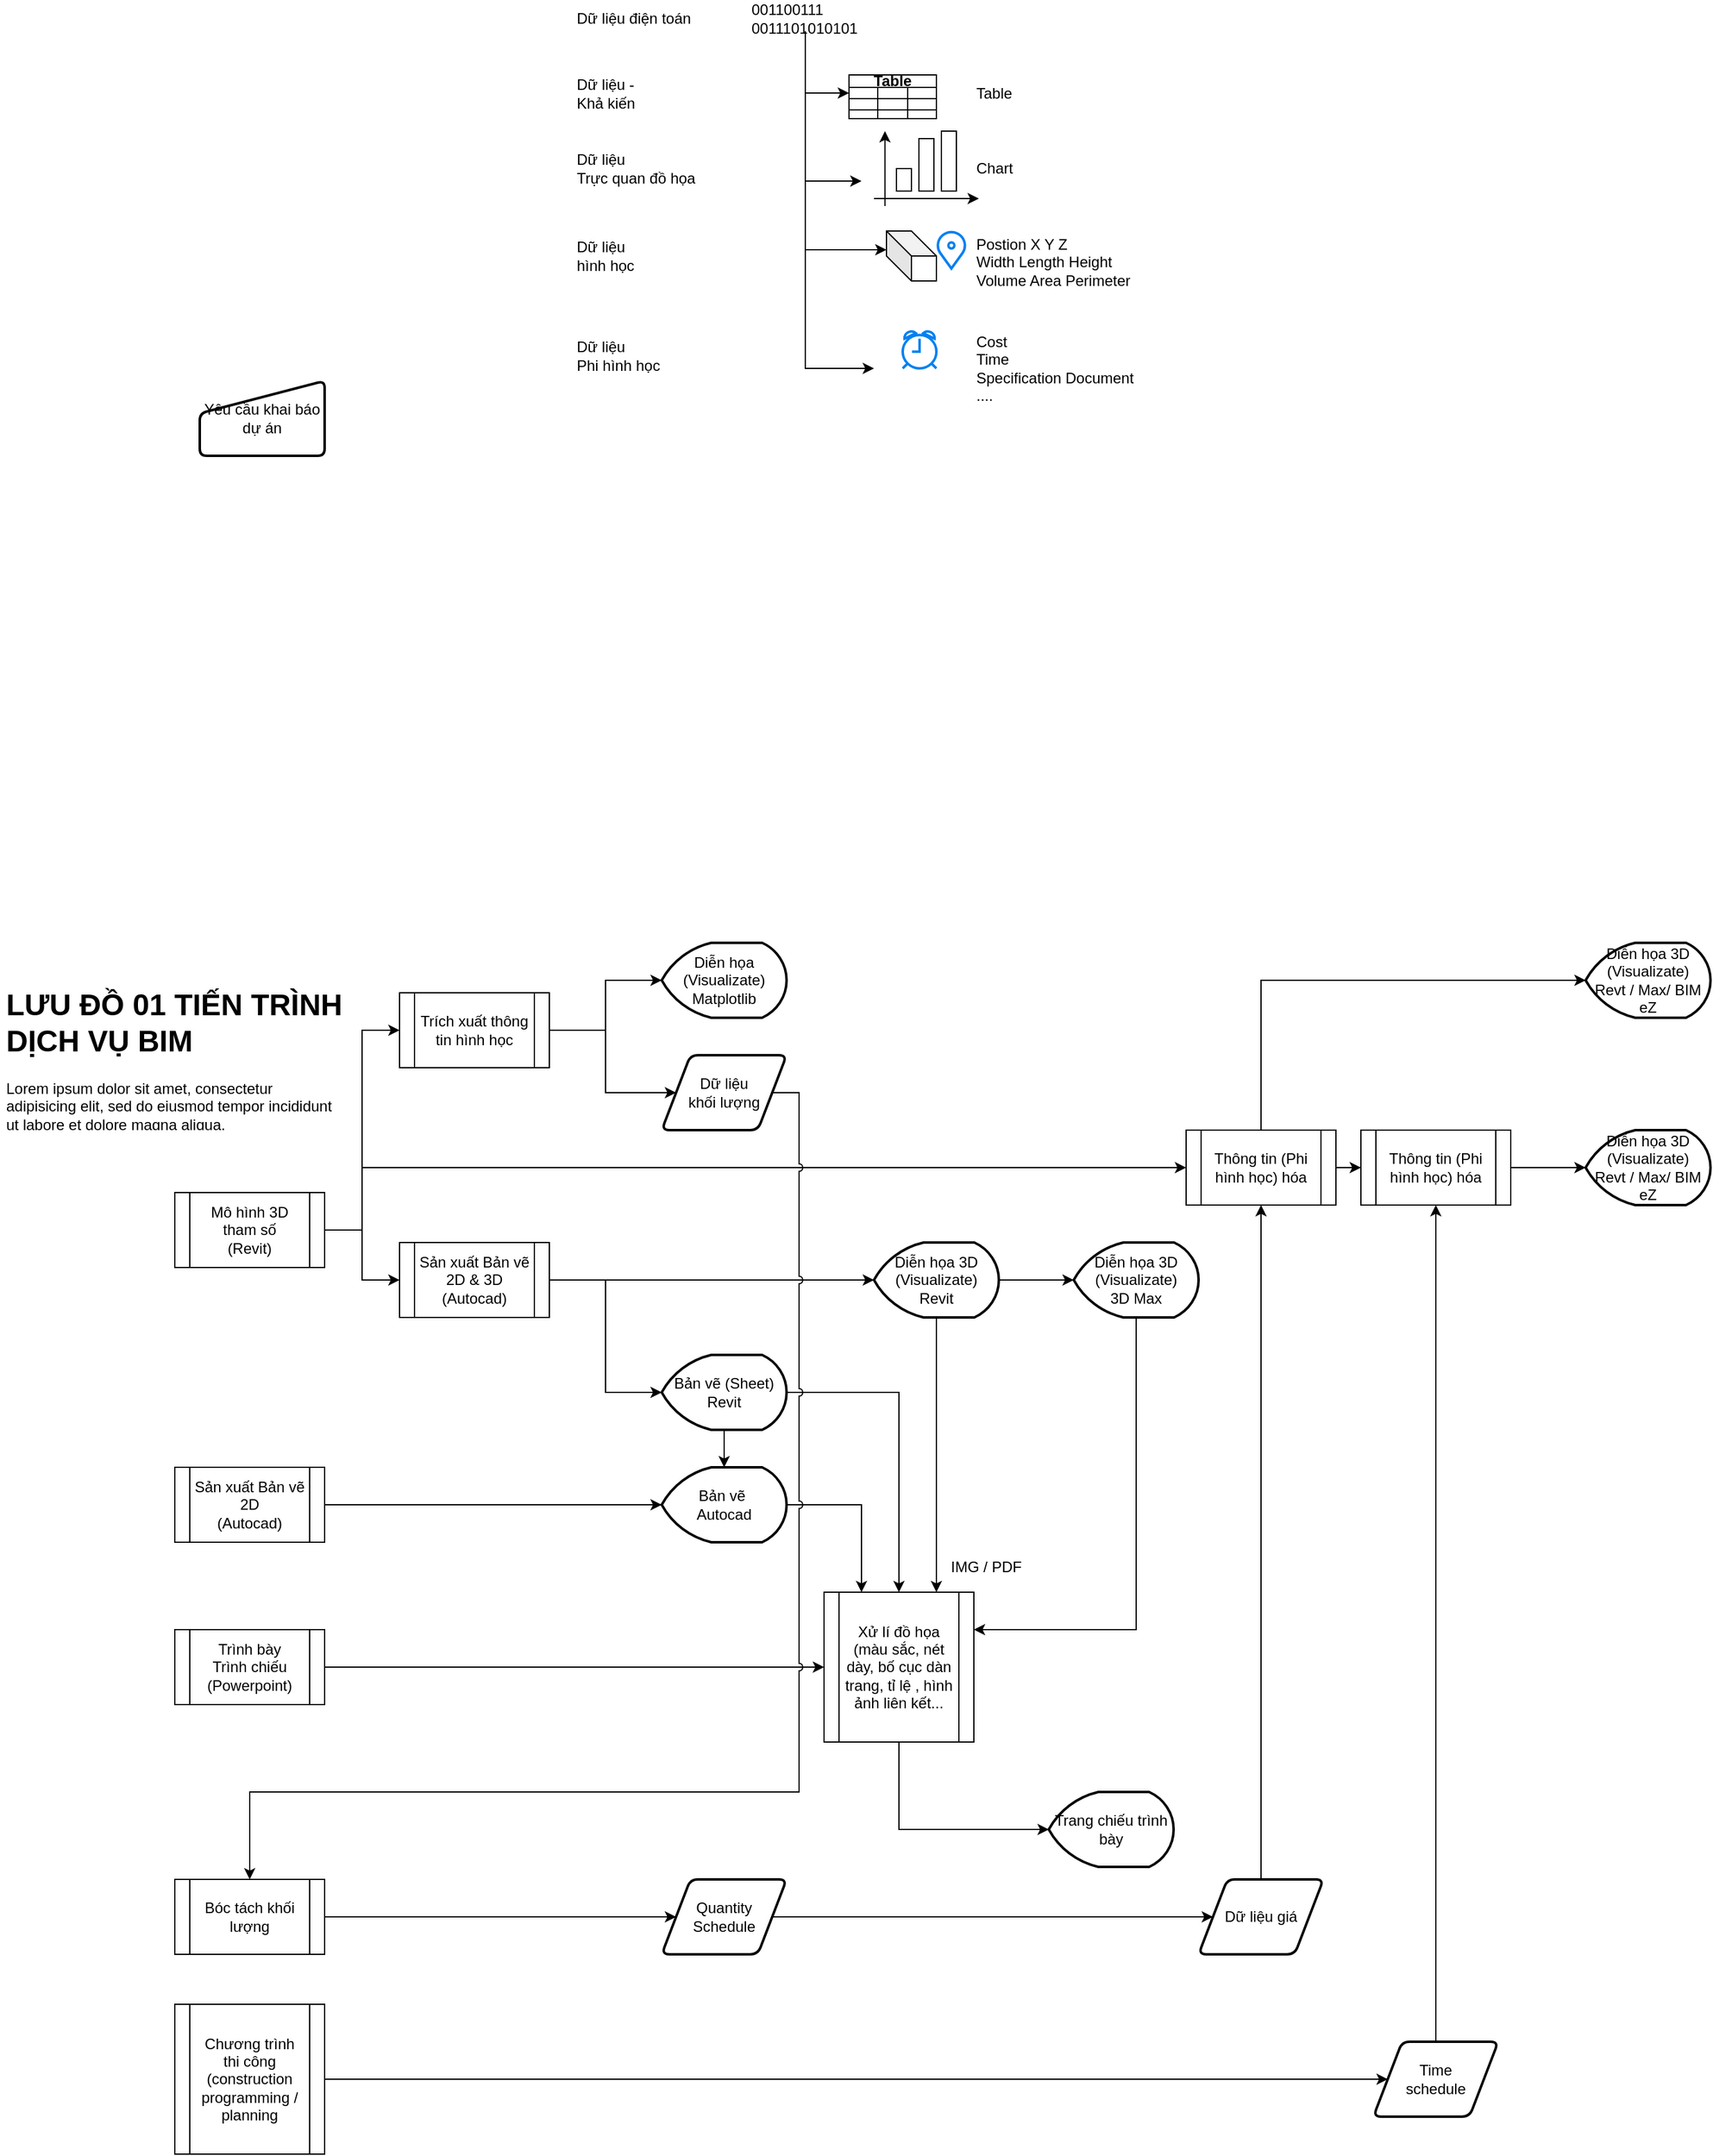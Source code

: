<mxfile version="14.5.1" type="device"><diagram id="9SEISxSbvH4laeudcaS_" name="DỊCH VỤ BIM"><mxGraphModel dx="1086" dy="1696" grid="1" gridSize="10" guides="1" tooltips="1" connect="1" arrows="1" fold="1" page="1" pageScale="1" pageWidth="1100" pageHeight="850" math="0" shadow="0"><root><mxCell id="0"/><mxCell id="1" parent="0"/><mxCell id="LeBqtqhZCscEwDnUx1rh-6" style="edgeStyle=orthogonalEdgeStyle;rounded=0;orthogonalLoop=1;jettySize=auto;html=1;" edge="1" parent="1" source="LeBqtqhZCscEwDnUx1rh-3" target="LeBqtqhZCscEwDnUx1rh-5"><mxGeometry relative="1" as="geometry"/></mxCell><mxCell id="LeBqtqhZCscEwDnUx1rh-8" style="edgeStyle=orthogonalEdgeStyle;rounded=0;orthogonalLoop=1;jettySize=auto;html=1;entryX=0;entryY=0.5;entryDx=0;entryDy=0;" edge="1" parent="1" source="LeBqtqhZCscEwDnUx1rh-3" target="LeBqtqhZCscEwDnUx1rh-7"><mxGeometry relative="1" as="geometry"><Array as="points"><mxPoint x="300" y="240"/><mxPoint x="300" y="190"/></Array></mxGeometry></mxCell><mxCell id="LeBqtqhZCscEwDnUx1rh-10" style="edgeStyle=orthogonalEdgeStyle;rounded=0;orthogonalLoop=1;jettySize=auto;html=1;entryX=0;entryY=0.5;entryDx=0;entryDy=0;" edge="1" parent="1" source="LeBqtqhZCscEwDnUx1rh-3" target="LeBqtqhZCscEwDnUx1rh-9"><mxGeometry relative="1" as="geometry"/></mxCell><mxCell id="LeBqtqhZCscEwDnUx1rh-3" value="Mô hình 3D &lt;br&gt;tham số&lt;br&gt;(Revit)" style="shape=process;whiteSpace=wrap;html=1;backgroundOutline=1;" vertex="1" parent="1"><mxGeometry x="150" y="210" width="120" height="60" as="geometry"/></mxCell><mxCell id="LeBqtqhZCscEwDnUx1rh-21" style="edgeStyle=orthogonalEdgeStyle;rounded=0;orthogonalLoop=1;jettySize=auto;html=1;entryX=0;entryY=0.5;entryDx=0;entryDy=0;entryPerimeter=0;" edge="1" parent="1" source="LeBqtqhZCscEwDnUx1rh-4" target="LeBqtqhZCscEwDnUx1rh-20"><mxGeometry relative="1" as="geometry"/></mxCell><mxCell id="LeBqtqhZCscEwDnUx1rh-4" value="Sản xuất Bản vẽ 2D&lt;br&gt;(Autocad)&lt;br&gt;" style="shape=process;whiteSpace=wrap;html=1;backgroundOutline=1;" vertex="1" parent="1"><mxGeometry x="150" y="430" width="120" height="60" as="geometry"/></mxCell><mxCell id="LeBqtqhZCscEwDnUx1rh-14" style="edgeStyle=orthogonalEdgeStyle;rounded=0;orthogonalLoop=1;jettySize=auto;html=1;" edge="1" parent="1" source="LeBqtqhZCscEwDnUx1rh-5" target="LeBqtqhZCscEwDnUx1rh-13"><mxGeometry relative="1" as="geometry"/></mxCell><mxCell id="LeBqtqhZCscEwDnUx1rh-18" style="edgeStyle=orthogonalEdgeStyle;rounded=0;orthogonalLoop=1;jettySize=auto;html=1;entryX=0;entryY=0.5;entryDx=0;entryDy=0;entryPerimeter=0;" edge="1" parent="1" source="LeBqtqhZCscEwDnUx1rh-5" target="LeBqtqhZCscEwDnUx1rh-17"><mxGeometry relative="1" as="geometry"/></mxCell><mxCell id="LeBqtqhZCscEwDnUx1rh-5" value="Sản xuất Bản vẽ 2D &amp;amp; 3D&lt;br&gt;(Autocad)" style="shape=process;whiteSpace=wrap;html=1;backgroundOutline=1;" vertex="1" parent="1"><mxGeometry x="330" y="250" width="120" height="60" as="geometry"/></mxCell><mxCell id="LeBqtqhZCscEwDnUx1rh-59" style="edgeStyle=orthogonalEdgeStyle;rounded=0;jumpStyle=arc;orthogonalLoop=1;jettySize=auto;html=1;entryX=0;entryY=0.5;entryDx=0;entryDy=0;fontColor=#000000;" edge="1" parent="1" source="LeBqtqhZCscEwDnUx1rh-7" target="LeBqtqhZCscEwDnUx1rh-57"><mxGeometry relative="1" as="geometry"/></mxCell><mxCell id="LeBqtqhZCscEwDnUx1rh-64" style="edgeStyle=orthogonalEdgeStyle;rounded=0;jumpStyle=arc;orthogonalLoop=1;jettySize=auto;html=1;exitX=0.5;exitY=0;exitDx=0;exitDy=0;entryX=0;entryY=0.5;entryDx=0;entryDy=0;entryPerimeter=0;fontColor=#000000;" edge="1" parent="1" source="LeBqtqhZCscEwDnUx1rh-7" target="LeBqtqhZCscEwDnUx1rh-60"><mxGeometry relative="1" as="geometry"/></mxCell><mxCell id="LeBqtqhZCscEwDnUx1rh-7" value="Thông tin (Phi hình học) hóa&lt;br&gt;" style="shape=process;whiteSpace=wrap;html=1;backgroundOutline=1;" vertex="1" parent="1"><mxGeometry x="960" y="160" width="120" height="60" as="geometry"/></mxCell><mxCell id="LeBqtqhZCscEwDnUx1rh-12" style="edgeStyle=orthogonalEdgeStyle;rounded=0;orthogonalLoop=1;jettySize=auto;html=1;" edge="1" parent="1" source="LeBqtqhZCscEwDnUx1rh-9" target="LeBqtqhZCscEwDnUx1rh-11"><mxGeometry relative="1" as="geometry"/></mxCell><mxCell id="LeBqtqhZCscEwDnUx1rh-42" style="edgeStyle=orthogonalEdgeStyle;rounded=0;orthogonalLoop=1;jettySize=auto;html=1;fontColor=#000000;" edge="1" parent="1" source="LeBqtqhZCscEwDnUx1rh-9" target="LeBqtqhZCscEwDnUx1rh-36"><mxGeometry relative="1" as="geometry"/></mxCell><mxCell id="LeBqtqhZCscEwDnUx1rh-9" value="Trích xuất thông tin hình học" style="shape=process;whiteSpace=wrap;html=1;backgroundOutline=1;" vertex="1" parent="1"><mxGeometry x="330" y="50" width="120" height="60" as="geometry"/></mxCell><mxCell id="LeBqtqhZCscEwDnUx1rh-11" value="Diễn họa (Visualizate)&lt;br&gt;Matplotlib" style="strokeWidth=2;html=1;shape=mxgraph.flowchart.display;whiteSpace=wrap;" vertex="1" parent="1"><mxGeometry x="540" y="10" width="100" height="60" as="geometry"/></mxCell><mxCell id="LeBqtqhZCscEwDnUx1rh-16" style="edgeStyle=orthogonalEdgeStyle;rounded=0;orthogonalLoop=1;jettySize=auto;html=1;" edge="1" parent="1" source="LeBqtqhZCscEwDnUx1rh-13" target="LeBqtqhZCscEwDnUx1rh-15"><mxGeometry relative="1" as="geometry"/></mxCell><mxCell id="LeBqtqhZCscEwDnUx1rh-31" style="edgeStyle=orthogonalEdgeStyle;rounded=0;orthogonalLoop=1;jettySize=auto;html=1;entryX=0.75;entryY=0;entryDx=0;entryDy=0;" edge="1" parent="1" source="LeBqtqhZCscEwDnUx1rh-13" target="LeBqtqhZCscEwDnUx1rh-27"><mxGeometry relative="1" as="geometry"/></mxCell><mxCell id="LeBqtqhZCscEwDnUx1rh-13" value="Diễn họa 3D (Visualizate)&lt;br&gt;Revit" style="strokeWidth=2;html=1;shape=mxgraph.flowchart.display;whiteSpace=wrap;" vertex="1" parent="1"><mxGeometry x="710" y="250" width="100" height="60" as="geometry"/></mxCell><mxCell id="LeBqtqhZCscEwDnUx1rh-33" style="edgeStyle=orthogonalEdgeStyle;rounded=0;orthogonalLoop=1;jettySize=auto;html=1;entryX=1;entryY=0.25;entryDx=0;entryDy=0;exitX=0.5;exitY=1;exitDx=0;exitDy=0;exitPerimeter=0;" edge="1" parent="1" source="LeBqtqhZCscEwDnUx1rh-15" target="LeBqtqhZCscEwDnUx1rh-27"><mxGeometry relative="1" as="geometry"/></mxCell><mxCell id="LeBqtqhZCscEwDnUx1rh-15" value="Diễn họa 3D (Visualizate)&lt;br&gt;3D Max" style="strokeWidth=2;html=1;shape=mxgraph.flowchart.display;whiteSpace=wrap;" vertex="1" parent="1"><mxGeometry x="870" y="250" width="100" height="60" as="geometry"/></mxCell><mxCell id="LeBqtqhZCscEwDnUx1rh-22" style="edgeStyle=orthogonalEdgeStyle;rounded=0;orthogonalLoop=1;jettySize=auto;html=1;entryX=0.5;entryY=0;entryDx=0;entryDy=0;entryPerimeter=0;" edge="1" parent="1" source="LeBqtqhZCscEwDnUx1rh-17" target="LeBqtqhZCscEwDnUx1rh-20"><mxGeometry relative="1" as="geometry"/></mxCell><mxCell id="LeBqtqhZCscEwDnUx1rh-30" style="edgeStyle=orthogonalEdgeStyle;rounded=0;orthogonalLoop=1;jettySize=auto;html=1;entryX=0.5;entryY=0;entryDx=0;entryDy=0;" edge="1" parent="1" source="LeBqtqhZCscEwDnUx1rh-17" target="LeBqtqhZCscEwDnUx1rh-27"><mxGeometry relative="1" as="geometry"/></mxCell><mxCell id="LeBqtqhZCscEwDnUx1rh-17" value="Bản vẽ (Sheet)&lt;br&gt;Revit" style="strokeWidth=2;html=1;shape=mxgraph.flowchart.display;whiteSpace=wrap;" vertex="1" parent="1"><mxGeometry x="540" y="340" width="100" height="60" as="geometry"/></mxCell><mxCell id="LeBqtqhZCscEwDnUx1rh-29" style="edgeStyle=orthogonalEdgeStyle;rounded=0;orthogonalLoop=1;jettySize=auto;html=1;entryX=0.25;entryY=0;entryDx=0;entryDy=0;" edge="1" parent="1" source="LeBqtqhZCscEwDnUx1rh-20" target="LeBqtqhZCscEwDnUx1rh-27"><mxGeometry relative="1" as="geometry"/></mxCell><mxCell id="LeBqtqhZCscEwDnUx1rh-20" value="Bản vẽ&amp;nbsp;&lt;br&gt;Autocad" style="strokeWidth=2;html=1;shape=mxgraph.flowchart.display;whiteSpace=wrap;" vertex="1" parent="1"><mxGeometry x="540" y="430" width="100" height="60" as="geometry"/></mxCell><mxCell id="LeBqtqhZCscEwDnUx1rh-28" style="edgeStyle=orthogonalEdgeStyle;rounded=0;orthogonalLoop=1;jettySize=auto;html=1;entryX=0;entryY=0.5;entryDx=0;entryDy=0;" edge="1" parent="1" source="LeBqtqhZCscEwDnUx1rh-23" target="LeBqtqhZCscEwDnUx1rh-27"><mxGeometry relative="1" as="geometry"/></mxCell><mxCell id="LeBqtqhZCscEwDnUx1rh-23" value="Trình bày&lt;br&gt;Trình chiếu&lt;br&gt;(Powerpoint)" style="shape=process;whiteSpace=wrap;html=1;backgroundOutline=1;" vertex="1" parent="1"><mxGeometry x="150" y="560" width="120" height="60" as="geometry"/></mxCell><mxCell id="LeBqtqhZCscEwDnUx1rh-41" style="edgeStyle=orthogonalEdgeStyle;rounded=0;orthogonalLoop=1;jettySize=auto;html=1;exitX=0.5;exitY=1;exitDx=0;exitDy=0;entryX=0;entryY=0.5;entryDx=0;entryDy=0;entryPerimeter=0;fontColor=#000000;" edge="1" parent="1" source="LeBqtqhZCscEwDnUx1rh-27" target="LeBqtqhZCscEwDnUx1rh-39"><mxGeometry relative="1" as="geometry"/></mxCell><mxCell id="LeBqtqhZCscEwDnUx1rh-27" value="Xử lí đồ họa&lt;br&gt;(màu sắc, nét dày, bố cục dàn trang, tỉ lệ , hình ảnh liên kết..." style="shape=process;whiteSpace=wrap;html=1;backgroundOutline=1;" vertex="1" parent="1"><mxGeometry x="670" y="530" width="120" height="120" as="geometry"/></mxCell><mxCell id="LeBqtqhZCscEwDnUx1rh-34" value="IMG / PDF" style="text;html=1;strokeColor=none;fillColor=none;align=center;verticalAlign=middle;whiteSpace=wrap;rounded=0;" vertex="1" parent="1"><mxGeometry x="760" y="500" width="80" height="20" as="geometry"/></mxCell><mxCell id="LeBqtqhZCscEwDnUx1rh-45" style="edgeStyle=orthogonalEdgeStyle;rounded=0;orthogonalLoop=1;jettySize=auto;html=1;exitX=1;exitY=0.5;exitDx=0;exitDy=0;entryX=0.5;entryY=0;entryDx=0;entryDy=0;fontColor=#000000;jumpStyle=arc;" edge="1" parent="1" source="LeBqtqhZCscEwDnUx1rh-36" target="LeBqtqhZCscEwDnUx1rh-43"><mxGeometry relative="1" as="geometry"><Array as="points"><mxPoint x="650" y="130"/><mxPoint x="650" y="690"/><mxPoint x="210" y="690"/></Array></mxGeometry></mxCell><mxCell id="LeBqtqhZCscEwDnUx1rh-36" value="Dữ liệu&lt;br&gt;khối lượng" style="shape=parallelogram;html=1;strokeWidth=2;perimeter=parallelogramPerimeter;whiteSpace=wrap;rounded=1;arcSize=12;size=0.23;" vertex="1" parent="1"><mxGeometry x="540" y="100" width="100" height="60" as="geometry"/></mxCell><mxCell id="LeBqtqhZCscEwDnUx1rh-39" value="Trang chiếu trình bày" style="strokeWidth=2;html=1;shape=mxgraph.flowchart.display;whiteSpace=wrap;" vertex="1" parent="1"><mxGeometry x="850" y="690" width="100" height="60" as="geometry"/></mxCell><mxCell id="LeBqtqhZCscEwDnUx1rh-48" style="edgeStyle=orthogonalEdgeStyle;rounded=0;jumpStyle=arc;orthogonalLoop=1;jettySize=auto;html=1;entryX=0;entryY=0.5;entryDx=0;entryDy=0;fontColor=#000000;" edge="1" parent="1" source="LeBqtqhZCscEwDnUx1rh-43" target="LeBqtqhZCscEwDnUx1rh-47"><mxGeometry relative="1" as="geometry"/></mxCell><mxCell id="LeBqtqhZCscEwDnUx1rh-43" value="Bóc tách khối lượng" style="shape=process;whiteSpace=wrap;html=1;backgroundOutline=1;" vertex="1" parent="1"><mxGeometry x="150" y="760" width="120" height="60" as="geometry"/></mxCell><mxCell id="LeBqtqhZCscEwDnUx1rh-51" style="edgeStyle=orthogonalEdgeStyle;rounded=0;jumpStyle=arc;orthogonalLoop=1;jettySize=auto;html=1;entryX=0;entryY=0.5;entryDx=0;entryDy=0;fontColor=#000000;" edge="1" parent="1" source="LeBqtqhZCscEwDnUx1rh-47" target="LeBqtqhZCscEwDnUx1rh-49"><mxGeometry relative="1" as="geometry"/></mxCell><mxCell id="LeBqtqhZCscEwDnUx1rh-47" value="Quantity&lt;br&gt;Schedule" style="shape=parallelogram;html=1;strokeWidth=2;perimeter=parallelogramPerimeter;whiteSpace=wrap;rounded=1;arcSize=12;size=0.23;" vertex="1" parent="1"><mxGeometry x="540" y="760" width="100" height="60" as="geometry"/></mxCell><mxCell id="LeBqtqhZCscEwDnUx1rh-50" style="edgeStyle=orthogonalEdgeStyle;rounded=0;jumpStyle=arc;orthogonalLoop=1;jettySize=auto;html=1;fontColor=#000000;" edge="1" parent="1" source="LeBqtqhZCscEwDnUx1rh-49" target="LeBqtqhZCscEwDnUx1rh-7"><mxGeometry relative="1" as="geometry"/></mxCell><mxCell id="LeBqtqhZCscEwDnUx1rh-49" value="Dữ liệu giá" style="shape=parallelogram;html=1;strokeWidth=2;perimeter=parallelogramPerimeter;whiteSpace=wrap;rounded=1;arcSize=12;size=0.23;" vertex="1" parent="1"><mxGeometry x="970" y="760" width="100" height="60" as="geometry"/></mxCell><mxCell id="LeBqtqhZCscEwDnUx1rh-54" style="edgeStyle=orthogonalEdgeStyle;rounded=0;jumpStyle=arc;orthogonalLoop=1;jettySize=auto;html=1;entryX=0;entryY=0.5;entryDx=0;entryDy=0;fontColor=#000000;" edge="1" parent="1" source="LeBqtqhZCscEwDnUx1rh-52" target="LeBqtqhZCscEwDnUx1rh-55"><mxGeometry relative="1" as="geometry"><mxPoint x="551.5" y="920" as="targetPoint"/></mxGeometry></mxCell><mxCell id="LeBqtqhZCscEwDnUx1rh-52" value="Chương trình &lt;br&gt;thi công&lt;br&gt;(construction programming / planning" style="shape=process;whiteSpace=wrap;html=1;backgroundOutline=1;" vertex="1" parent="1"><mxGeometry x="150" y="860" width="120" height="120" as="geometry"/></mxCell><mxCell id="LeBqtqhZCscEwDnUx1rh-58" style="edgeStyle=orthogonalEdgeStyle;rounded=0;jumpStyle=arc;orthogonalLoop=1;jettySize=auto;html=1;exitX=0.5;exitY=0;exitDx=0;exitDy=0;entryX=0.5;entryY=1;entryDx=0;entryDy=0;fontColor=#000000;" edge="1" parent="1" source="LeBqtqhZCscEwDnUx1rh-55" target="LeBqtqhZCscEwDnUx1rh-57"><mxGeometry relative="1" as="geometry"/></mxCell><mxCell id="LeBqtqhZCscEwDnUx1rh-55" value="Time&lt;br&gt;schedule" style="shape=parallelogram;html=1;strokeWidth=2;perimeter=parallelogramPerimeter;whiteSpace=wrap;rounded=1;arcSize=12;size=0.23;" vertex="1" parent="1"><mxGeometry x="1110" y="890" width="100" height="60" as="geometry"/></mxCell><mxCell id="LeBqtqhZCscEwDnUx1rh-66" style="edgeStyle=orthogonalEdgeStyle;rounded=0;jumpStyle=arc;orthogonalLoop=1;jettySize=auto;html=1;entryX=0;entryY=0.5;entryDx=0;entryDy=0;entryPerimeter=0;fontColor=#000000;" edge="1" parent="1" source="LeBqtqhZCscEwDnUx1rh-57" target="LeBqtqhZCscEwDnUx1rh-65"><mxGeometry relative="1" as="geometry"/></mxCell><mxCell id="LeBqtqhZCscEwDnUx1rh-57" value="Thông tin (Phi hình học) hóa&lt;br&gt;" style="shape=process;whiteSpace=wrap;html=1;backgroundOutline=1;" vertex="1" parent="1"><mxGeometry x="1100" y="160" width="120" height="60" as="geometry"/></mxCell><mxCell id="LeBqtqhZCscEwDnUx1rh-60" value="Diễn họa 3D (Visualizate)&lt;br&gt;Revt / Max/ BIM eZ" style="strokeWidth=2;html=1;shape=mxgraph.flowchart.display;whiteSpace=wrap;" vertex="1" parent="1"><mxGeometry x="1280" y="10" width="100" height="60" as="geometry"/></mxCell><mxCell id="LeBqtqhZCscEwDnUx1rh-62" value="&lt;h1&gt;LƯU ĐỒ 01 TIẾN TRÌNH DỊCH VỤ BIM&lt;/h1&gt;&lt;p&gt;Lorem ipsum dolor sit amet, consectetur adipisicing elit, sed do eiusmod tempor incididunt ut labore et dolore magna aliqua.&lt;/p&gt;" style="text;html=1;strokeColor=none;fillColor=none;spacing=5;spacingTop=-20;whiteSpace=wrap;overflow=hidden;rounded=0;fontColor=#000000;" vertex="1" parent="1"><mxGeometry x="10" y="40" width="280" height="120" as="geometry"/></mxCell><mxCell id="LeBqtqhZCscEwDnUx1rh-63" value="Yêu cầu khai báo dự án" style="html=1;strokeWidth=2;shape=manualInput;whiteSpace=wrap;rounded=1;size=26;arcSize=11;fontColor=#000000;" vertex="1" parent="1"><mxGeometry x="170" y="-440" width="100" height="60" as="geometry"/></mxCell><mxCell id="LeBqtqhZCscEwDnUx1rh-65" value="Diễn họa 3D (Visualizate)&lt;br&gt;Revt / Max/ BIM eZ" style="strokeWidth=2;html=1;shape=mxgraph.flowchart.display;whiteSpace=wrap;" vertex="1" parent="1"><mxGeometry x="1280" y="160" width="100" height="60" as="geometry"/></mxCell><mxCell id="LeBqtqhZCscEwDnUx1rh-67" value="Dữ liệu điện toán" style="text;html=1;strokeColor=none;fillColor=none;align=left;verticalAlign=middle;whiteSpace=wrap;rounded=0;fontColor=#000000;" vertex="1" parent="1"><mxGeometry x="470" y="-740" width="140" height="20" as="geometry"/></mxCell><mxCell id="LeBqtqhZCscEwDnUx1rh-79" style="edgeStyle=orthogonalEdgeStyle;rounded=0;jumpStyle=arc;orthogonalLoop=1;jettySize=auto;html=1;fontColor=#000000;" edge="1" parent="1" source="LeBqtqhZCscEwDnUx1rh-68"><mxGeometry relative="1" as="geometry"><mxPoint x="700.0" y="-600" as="targetPoint"/><Array as="points"><mxPoint x="655" y="-600"/></Array></mxGeometry></mxCell><mxCell id="LeBqtqhZCscEwDnUx1rh-80" style="edgeStyle=orthogonalEdgeStyle;rounded=0;jumpStyle=arc;orthogonalLoop=1;jettySize=auto;html=1;exitX=0.5;exitY=1;exitDx=0;exitDy=0;entryX=0;entryY=0;entryDx=0;entryDy=15;entryPerimeter=0;fontColor=#000000;" edge="1" parent="1" source="LeBqtqhZCscEwDnUx1rh-68" target="LeBqtqhZCscEwDnUx1rh-77"><mxGeometry relative="1" as="geometry"/></mxCell><mxCell id="LeBqtqhZCscEwDnUx1rh-86" style="edgeStyle=orthogonalEdgeStyle;rounded=0;jumpStyle=arc;orthogonalLoop=1;jettySize=auto;html=1;exitX=0.5;exitY=1;exitDx=0;exitDy=0;fontColor=#000000;" edge="1" parent="1" source="LeBqtqhZCscEwDnUx1rh-68"><mxGeometry relative="1" as="geometry"><mxPoint x="710.0" y="-450" as="targetPoint"/><Array as="points"><mxPoint x="655" y="-450"/></Array></mxGeometry></mxCell><mxCell id="LeBqtqhZCscEwDnUx1rh-103" style="edgeStyle=orthogonalEdgeStyle;rounded=0;jumpStyle=arc;orthogonalLoop=1;jettySize=auto;html=1;exitX=0.5;exitY=1;exitDx=0;exitDy=0;entryX=0;entryY=0.5;entryDx=0;entryDy=0;fontColor=#000000;" edge="1" parent="1" source="LeBqtqhZCscEwDnUx1rh-68" target="LeBqtqhZCscEwDnUx1rh-90"><mxGeometry relative="1" as="geometry"/></mxCell><mxCell id="LeBqtqhZCscEwDnUx1rh-68" value="001100111&lt;br&gt;0011101010101" style="text;html=1;strokeColor=none;fillColor=none;align=left;verticalAlign=middle;whiteSpace=wrap;rounded=0;fontColor=#000000;" vertex="1" parent="1"><mxGeometry x="610" y="-740" width="90" height="20" as="geometry"/></mxCell><mxCell id="LeBqtqhZCscEwDnUx1rh-69" value="Dữ liệu&lt;br&gt;Trực quan đồ họa" style="text;html=1;strokeColor=none;fillColor=none;align=left;verticalAlign=middle;whiteSpace=wrap;rounded=0;fontColor=#000000;" vertex="1" parent="1"><mxGeometry x="470" y="-630" width="140" height="40" as="geometry"/></mxCell><mxCell id="LeBqtqhZCscEwDnUx1rh-70" value="Dữ liệu &lt;br&gt;hình học" style="text;html=1;strokeColor=none;fillColor=none;align=left;verticalAlign=middle;whiteSpace=wrap;rounded=0;fontColor=#000000;" vertex="1" parent="1"><mxGeometry x="470" y="-550" width="90" height="20" as="geometry"/></mxCell><mxCell id="LeBqtqhZCscEwDnUx1rh-76" value="" style="group" vertex="1" connectable="0" parent="1"><mxGeometry x="710" y="-640" width="84" height="60" as="geometry"/></mxCell><mxCell id="LeBqtqhZCscEwDnUx1rh-71" value="" style="rounded=0;whiteSpace=wrap;html=1;fontColor=#000000;" vertex="1" parent="LeBqtqhZCscEwDnUx1rh-76"><mxGeometry x="18.0" y="30" width="12.0" height="18" as="geometry"/></mxCell><mxCell id="LeBqtqhZCscEwDnUx1rh-72" value="" style="rounded=0;whiteSpace=wrap;html=1;fontColor=#000000;" vertex="1" parent="LeBqtqhZCscEwDnUx1rh-76"><mxGeometry x="36.0" y="6" width="12.0" height="42" as="geometry"/></mxCell><mxCell id="LeBqtqhZCscEwDnUx1rh-73" value="" style="rounded=0;whiteSpace=wrap;html=1;fontColor=#000000;" vertex="1" parent="LeBqtqhZCscEwDnUx1rh-76"><mxGeometry x="54.0" width="12.0" height="48" as="geometry"/></mxCell><mxCell id="LeBqtqhZCscEwDnUx1rh-74" value="" style="endArrow=classic;html=1;fontColor=#000000;" edge="1" parent="LeBqtqhZCscEwDnUx1rh-76"><mxGeometry width="50" height="50" relative="1" as="geometry"><mxPoint x="8.796" y="60" as="sourcePoint"/><mxPoint x="8.796" as="targetPoint"/></mxGeometry></mxCell><mxCell id="LeBqtqhZCscEwDnUx1rh-75" value="" style="endArrow=classic;html=1;fontColor=#000000;" edge="1" parent="LeBqtqhZCscEwDnUx1rh-76"><mxGeometry width="50" height="50" relative="1" as="geometry"><mxPoint y="54" as="sourcePoint"/><mxPoint x="84" y="54" as="targetPoint"/></mxGeometry></mxCell><mxCell id="LeBqtqhZCscEwDnUx1rh-77" value="" style="shape=cube;whiteSpace=wrap;html=1;boundedLbl=1;backgroundOutline=1;darkOpacity=0.05;darkOpacity2=0.1;fontColor=#000000;" vertex="1" parent="1"><mxGeometry x="720" y="-560" width="40" height="40" as="geometry"/></mxCell><mxCell id="LeBqtqhZCscEwDnUx1rh-78" value="Dữ liệu &lt;br&gt;Phi hình học" style="text;html=1;strokeColor=none;fillColor=none;align=left;verticalAlign=middle;whiteSpace=wrap;rounded=0;fontColor=#000000;" vertex="1" parent="1"><mxGeometry x="470" y="-470" width="90" height="20" as="geometry"/></mxCell><mxCell id="LeBqtqhZCscEwDnUx1rh-81" value="Postion X Y Z&lt;br&gt;Width Length Height&lt;br&gt;Volume Area Perimeter" style="text;html=1;strokeColor=none;fillColor=none;align=left;verticalAlign=middle;whiteSpace=wrap;rounded=0;fontColor=#000000;" vertex="1" parent="1"><mxGeometry x="790" y="-555" width="140" height="40" as="geometry"/></mxCell><mxCell id="LeBqtqhZCscEwDnUx1rh-82" value="" style="html=1;verticalLabelPosition=bottom;align=center;labelBackgroundColor=#ffffff;verticalAlign=top;strokeWidth=2;strokeColor=#0080F0;shadow=0;dashed=0;shape=mxgraph.ios7.icons.alarm_clock;fontColor=#000000;" vertex="1" parent="1"><mxGeometry x="733" y="-480" width="27" height="30" as="geometry"/></mxCell><mxCell id="LeBqtqhZCscEwDnUx1rh-83" value="Dữ liệu - &lt;br&gt;Khả kiến" style="text;html=1;strokeColor=none;fillColor=none;align=left;verticalAlign=middle;whiteSpace=wrap;rounded=0;fontColor=#000000;" vertex="1" parent="1"><mxGeometry x="470" y="-680" width="90" height="20" as="geometry"/></mxCell><mxCell id="LeBqtqhZCscEwDnUx1rh-85" value="Cost&lt;br&gt;Time&lt;br&gt;Specification Document&lt;br&gt;...." style="text;html=1;strokeColor=none;fillColor=none;align=left;verticalAlign=middle;whiteSpace=wrap;rounded=0;fontColor=#000000;" vertex="1" parent="1"><mxGeometry x="790" y="-480" width="140" height="60" as="geometry"/></mxCell><mxCell id="LeBqtqhZCscEwDnUx1rh-87" value="Chart" style="text;html=1;strokeColor=none;fillColor=none;align=left;verticalAlign=middle;whiteSpace=wrap;rounded=0;fontColor=#000000;" vertex="1" parent="1"><mxGeometry x="790" y="-630" width="140" height="40" as="geometry"/></mxCell><mxCell id="LeBqtqhZCscEwDnUx1rh-88" value="Table" style="text;html=1;strokeColor=none;fillColor=none;align=left;verticalAlign=middle;whiteSpace=wrap;rounded=0;fontColor=#000000;" vertex="1" parent="1"><mxGeometry x="790" y="-690" width="140" height="40" as="geometry"/></mxCell><mxCell id="LeBqtqhZCscEwDnUx1rh-89" value="Table" style="shape=table;html=1;whiteSpace=wrap;startSize=10;container=1;collapsible=0;childLayout=tableLayout;fontStyle=1;align=center;fontColor=#000000;" vertex="1" parent="1"><mxGeometry x="690" y="-685" width="70" height="35" as="geometry"/></mxCell><mxCell id="LeBqtqhZCscEwDnUx1rh-90" value="" style="shape=partialRectangle;html=1;whiteSpace=wrap;collapsible=0;dropTarget=0;pointerEvents=0;fillColor=none;top=0;left=0;bottom=0;right=0;points=[[0,0.5],[1,0.5]];portConstraint=eastwest;" vertex="1" parent="LeBqtqhZCscEwDnUx1rh-89"><mxGeometry y="10" width="70" height="9" as="geometry"/></mxCell><mxCell id="LeBqtqhZCscEwDnUx1rh-91" value="" style="shape=partialRectangle;html=1;whiteSpace=wrap;connectable=0;fillColor=none;top=0;left=0;bottom=0;right=0;overflow=hidden;" vertex="1" parent="LeBqtqhZCscEwDnUx1rh-90"><mxGeometry width="23" height="9" as="geometry"/></mxCell><mxCell id="LeBqtqhZCscEwDnUx1rh-92" value="" style="shape=partialRectangle;html=1;whiteSpace=wrap;connectable=0;fillColor=none;top=0;left=0;bottom=0;right=0;overflow=hidden;" vertex="1" parent="LeBqtqhZCscEwDnUx1rh-90"><mxGeometry x="23" width="24" height="9" as="geometry"/></mxCell><mxCell id="LeBqtqhZCscEwDnUx1rh-93" value="" style="shape=partialRectangle;html=1;whiteSpace=wrap;connectable=0;fillColor=none;top=0;left=0;bottom=0;right=0;overflow=hidden;" vertex="1" parent="LeBqtqhZCscEwDnUx1rh-90"><mxGeometry x="47" width="23" height="9" as="geometry"/></mxCell><mxCell id="LeBqtqhZCscEwDnUx1rh-94" value="" style="shape=partialRectangle;html=1;whiteSpace=wrap;collapsible=0;dropTarget=0;pointerEvents=0;fillColor=none;top=0;left=0;bottom=0;right=0;points=[[0,0.5],[1,0.5]];portConstraint=eastwest;" vertex="1" parent="LeBqtqhZCscEwDnUx1rh-89"><mxGeometry y="19" width="70" height="9" as="geometry"/></mxCell><mxCell id="LeBqtqhZCscEwDnUx1rh-95" value="" style="shape=partialRectangle;html=1;whiteSpace=wrap;connectable=0;fillColor=none;top=0;left=0;bottom=0;right=0;overflow=hidden;" vertex="1" parent="LeBqtqhZCscEwDnUx1rh-94"><mxGeometry width="23" height="9" as="geometry"/></mxCell><mxCell id="LeBqtqhZCscEwDnUx1rh-96" value="" style="shape=partialRectangle;html=1;whiteSpace=wrap;connectable=0;fillColor=none;top=0;left=0;bottom=0;right=0;overflow=hidden;" vertex="1" parent="LeBqtqhZCscEwDnUx1rh-94"><mxGeometry x="23" width="24" height="9" as="geometry"/></mxCell><mxCell id="LeBqtqhZCscEwDnUx1rh-97" value="" style="shape=partialRectangle;html=1;whiteSpace=wrap;connectable=0;fillColor=none;top=0;left=0;bottom=0;right=0;overflow=hidden;" vertex="1" parent="LeBqtqhZCscEwDnUx1rh-94"><mxGeometry x="47" width="23" height="9" as="geometry"/></mxCell><mxCell id="LeBqtqhZCscEwDnUx1rh-98" value="" style="shape=partialRectangle;html=1;whiteSpace=wrap;collapsible=0;dropTarget=0;pointerEvents=0;fillColor=none;top=0;left=0;bottom=0;right=0;points=[[0,0.5],[1,0.5]];portConstraint=eastwest;" vertex="1" parent="LeBqtqhZCscEwDnUx1rh-89"><mxGeometry y="28" width="70" height="7" as="geometry"/></mxCell><mxCell id="LeBqtqhZCscEwDnUx1rh-99" value="" style="shape=partialRectangle;html=1;whiteSpace=wrap;connectable=0;fillColor=none;top=0;left=0;bottom=0;right=0;overflow=hidden;" vertex="1" parent="LeBqtqhZCscEwDnUx1rh-98"><mxGeometry width="23" height="7" as="geometry"/></mxCell><mxCell id="LeBqtqhZCscEwDnUx1rh-100" value="" style="shape=partialRectangle;html=1;whiteSpace=wrap;connectable=0;fillColor=none;top=0;left=0;bottom=0;right=0;overflow=hidden;" vertex="1" parent="LeBqtqhZCscEwDnUx1rh-98"><mxGeometry x="23" width="24" height="7" as="geometry"/></mxCell><mxCell id="LeBqtqhZCscEwDnUx1rh-101" value="" style="shape=partialRectangle;html=1;whiteSpace=wrap;connectable=0;fillColor=none;top=0;left=0;bottom=0;right=0;overflow=hidden;" vertex="1" parent="LeBqtqhZCscEwDnUx1rh-98"><mxGeometry x="47" width="23" height="7" as="geometry"/></mxCell><mxCell id="LeBqtqhZCscEwDnUx1rh-102" value="" style="html=1;verticalLabelPosition=bottom;align=center;labelBackgroundColor=#ffffff;verticalAlign=top;strokeWidth=2;strokeColor=#0080F0;shadow=0;dashed=0;shape=mxgraph.ios7.icons.location;fontColor=#000000;" vertex="1" parent="1"><mxGeometry x="760" y="-560" width="24" height="30" as="geometry"/></mxCell></root></mxGraphModel></diagram></mxfile>